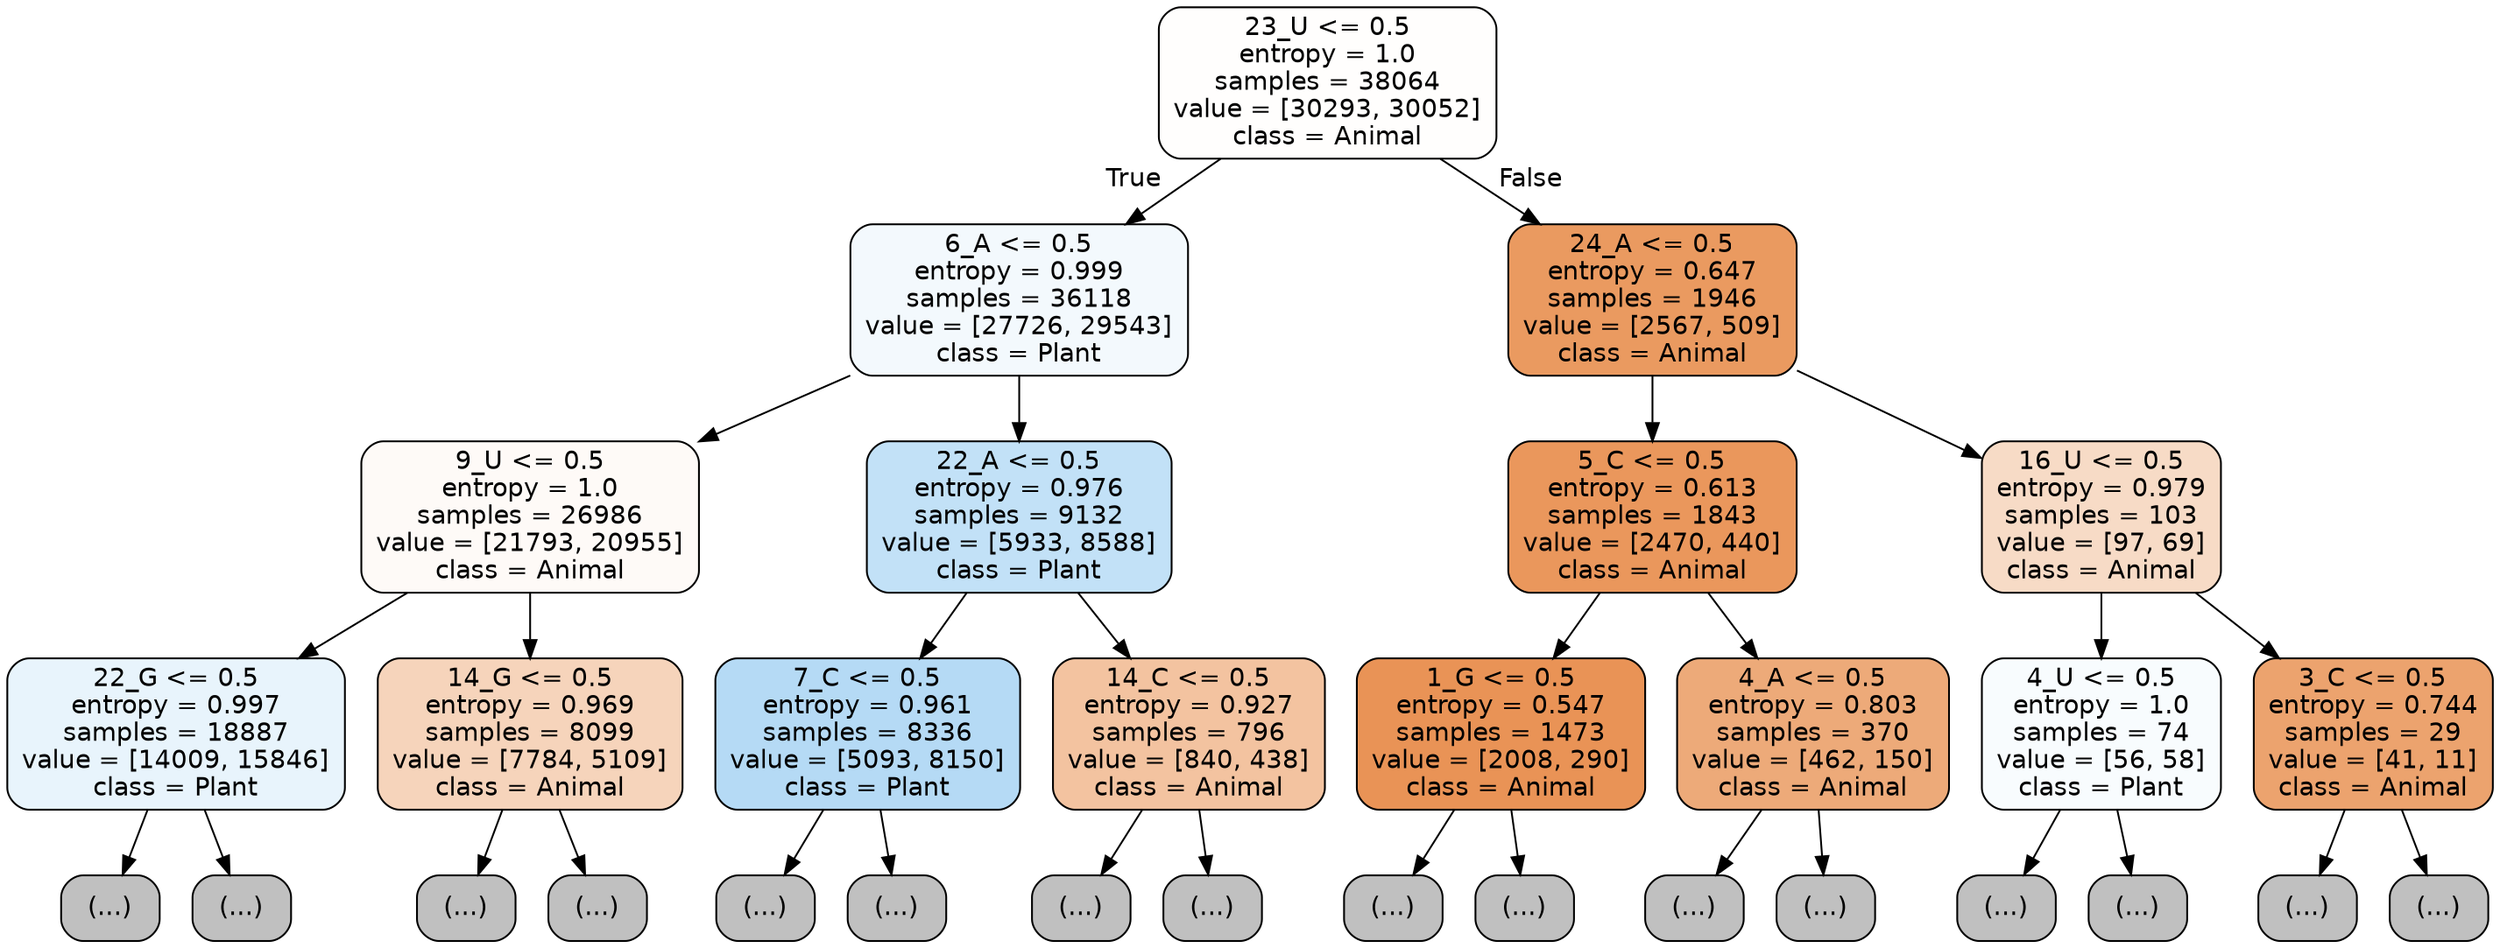digraph Tree {
node [shape=box, style="filled, rounded", color="black", fontname="helvetica"] ;
edge [fontname="helvetica"] ;
0 [label="23_U <= 0.5\nentropy = 1.0\nsamples = 38064\nvalue = [30293, 30052]\nclass = Animal", fillcolor="#fffefd"] ;
1 [label="6_A <= 0.5\nentropy = 0.999\nsamples = 36118\nvalue = [27726, 29543]\nclass = Plant", fillcolor="#f3f9fd"] ;
0 -> 1 [labeldistance=2.5, labelangle=45, headlabel="True"] ;
2 [label="9_U <= 0.5\nentropy = 1.0\nsamples = 26986\nvalue = [21793, 20955]\nclass = Animal", fillcolor="#fefaf7"] ;
1 -> 2 ;
3 [label="22_G <= 0.5\nentropy = 0.997\nsamples = 18887\nvalue = [14009, 15846]\nclass = Plant", fillcolor="#e8f4fc"] ;
2 -> 3 ;
4 [label="(...)", fillcolor="#C0C0C0"] ;
3 -> 4 ;
7515 [label="(...)", fillcolor="#C0C0C0"] ;
3 -> 7515 ;
8524 [label="14_G <= 0.5\nentropy = 0.969\nsamples = 8099\nvalue = [7784, 5109]\nclass = Animal", fillcolor="#f6d4bb"] ;
2 -> 8524 ;
8525 [label="(...)", fillcolor="#C0C0C0"] ;
8524 -> 8525 ;
11260 [label="(...)", fillcolor="#C0C0C0"] ;
8524 -> 11260 ;
12177 [label="22_A <= 0.5\nentropy = 0.976\nsamples = 9132\nvalue = [5933, 8588]\nclass = Plant", fillcolor="#c2e1f7"] ;
1 -> 12177 ;
12178 [label="7_C <= 0.5\nentropy = 0.961\nsamples = 8336\nvalue = [5093, 8150]\nclass = Plant", fillcolor="#b5daf5"] ;
12177 -> 12178 ;
12179 [label="(...)", fillcolor="#C0C0C0"] ;
12178 -> 12179 ;
14776 [label="(...)", fillcolor="#C0C0C0"] ;
12178 -> 14776 ;
15505 [label="14_C <= 0.5\nentropy = 0.927\nsamples = 796\nvalue = [840, 438]\nclass = Animal", fillcolor="#f3c3a0"] ;
12177 -> 15505 ;
15506 [label="(...)", fillcolor="#C0C0C0"] ;
15505 -> 15506 ;
15855 [label="(...)", fillcolor="#C0C0C0"] ;
15505 -> 15855 ;
15960 [label="24_A <= 0.5\nentropy = 0.647\nsamples = 1946\nvalue = [2567, 509]\nclass = Animal", fillcolor="#ea9a60"] ;
0 -> 15960 [labeldistance=2.5, labelangle=-45, headlabel="False"] ;
15961 [label="5_C <= 0.5\nentropy = 0.613\nsamples = 1843\nvalue = [2470, 440]\nclass = Animal", fillcolor="#ea975c"] ;
15960 -> 15961 ;
15962 [label="1_G <= 0.5\nentropy = 0.547\nsamples = 1473\nvalue = [2008, 290]\nclass = Animal", fillcolor="#e99356"] ;
15961 -> 15962 ;
15963 [label="(...)", fillcolor="#C0C0C0"] ;
15962 -> 15963 ;
16398 [label="(...)", fillcolor="#C0C0C0"] ;
15962 -> 16398 ;
16479 [label="4_A <= 0.5\nentropy = 0.803\nsamples = 370\nvalue = [462, 150]\nclass = Animal", fillcolor="#edaa79"] ;
15961 -> 16479 ;
16480 [label="(...)", fillcolor="#C0C0C0"] ;
16479 -> 16480 ;
16593 [label="(...)", fillcolor="#C0C0C0"] ;
16479 -> 16593 ;
16634 [label="16_U <= 0.5\nentropy = 0.979\nsamples = 103\nvalue = [97, 69]\nclass = Animal", fillcolor="#f7dbc6"] ;
15960 -> 16634 ;
16635 [label="4_U <= 0.5\nentropy = 1.0\nsamples = 74\nvalue = [56, 58]\nclass = Plant", fillcolor="#f8fcfe"] ;
16634 -> 16635 ;
16636 [label="(...)", fillcolor="#C0C0C0"] ;
16635 -> 16636 ;
16681 [label="(...)", fillcolor="#C0C0C0"] ;
16635 -> 16681 ;
16694 [label="3_C <= 0.5\nentropy = 0.744\nsamples = 29\nvalue = [41, 11]\nclass = Animal", fillcolor="#eca36e"] ;
16634 -> 16694 ;
16695 [label="(...)", fillcolor="#C0C0C0"] ;
16694 -> 16695 ;
16704 [label="(...)", fillcolor="#C0C0C0"] ;
16694 -> 16704 ;
}